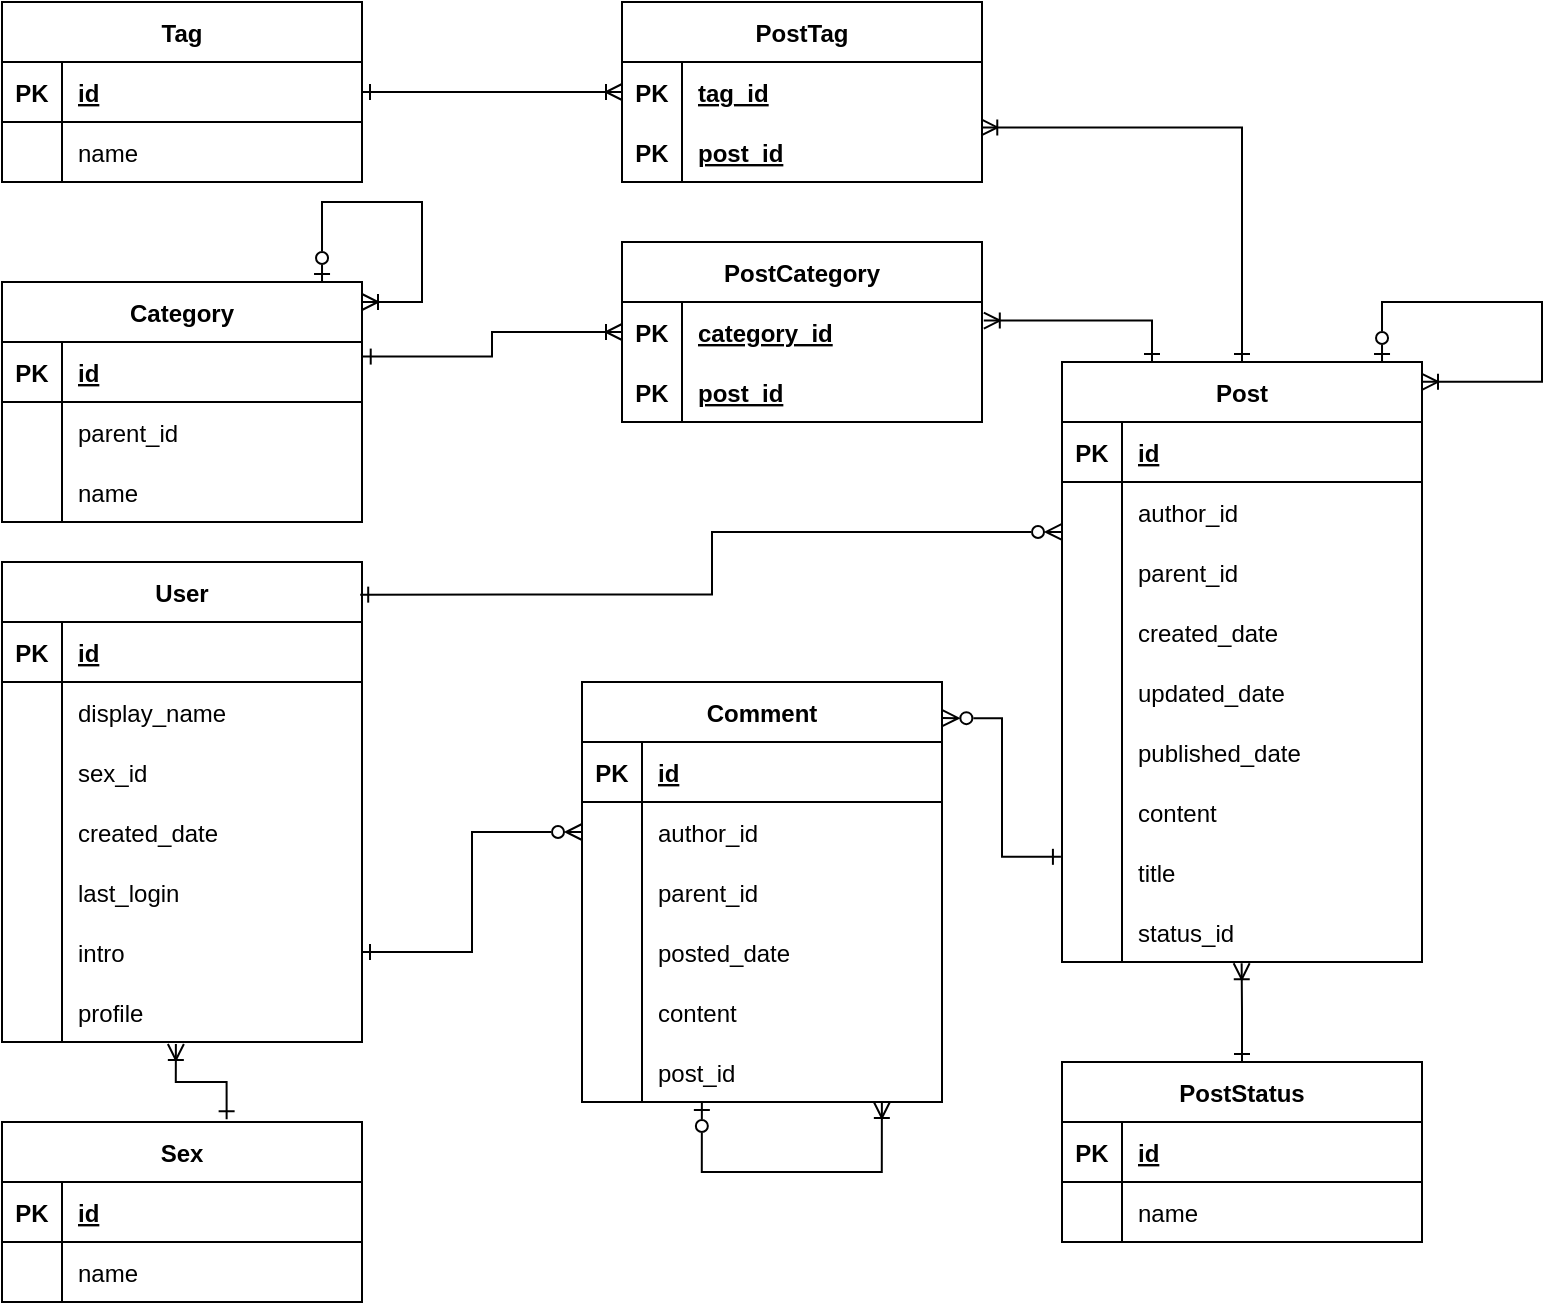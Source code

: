 <mxfile version="20.8.23" type="device"><diagram id="R2lEEEUBdFMjLlhIrx00" name="Page-1"><mxGraphModel dx="333" dy="179" grid="1" gridSize="10" guides="1" tooltips="1" connect="1" arrows="1" fold="1" page="1" pageScale="1" pageWidth="850" pageHeight="1100" math="0" shadow="0" extFonts="Permanent Marker^https://fonts.googleapis.com/css?family=Permanent+Marker"><root><mxCell id="0"/><mxCell id="1" parent="0"/><mxCell id="n0wSRsj2LzwgYbTyOj34-1" value="User" style="shape=table;startSize=30;container=1;collapsible=1;childLayout=tableLayout;fixedRows=1;rowLines=0;fontStyle=1;align=center;resizeLast=1;" parent="1" vertex="1"><mxGeometry x="60" y="420" width="180" height="240" as="geometry"/></mxCell><mxCell id="n0wSRsj2LzwgYbTyOj34-2" value="" style="shape=tableRow;horizontal=0;startSize=0;swimlaneHead=0;swimlaneBody=0;fillColor=none;collapsible=0;dropTarget=0;points=[[0,0.5],[1,0.5]];portConstraint=eastwest;top=0;left=0;right=0;bottom=1;" parent="n0wSRsj2LzwgYbTyOj34-1" vertex="1"><mxGeometry y="30" width="180" height="30" as="geometry"/></mxCell><mxCell id="n0wSRsj2LzwgYbTyOj34-3" value="PK" style="shape=partialRectangle;connectable=0;fillColor=none;top=0;left=0;bottom=0;right=0;fontStyle=1;overflow=hidden;" parent="n0wSRsj2LzwgYbTyOj34-2" vertex="1"><mxGeometry width="30" height="30" as="geometry"><mxRectangle width="30" height="30" as="alternateBounds"/></mxGeometry></mxCell><mxCell id="n0wSRsj2LzwgYbTyOj34-4" value="id" style="shape=partialRectangle;connectable=0;fillColor=none;top=0;left=0;bottom=0;right=0;align=left;spacingLeft=6;fontStyle=5;overflow=hidden;" parent="n0wSRsj2LzwgYbTyOj34-2" vertex="1"><mxGeometry x="30" width="150" height="30" as="geometry"><mxRectangle width="150" height="30" as="alternateBounds"/></mxGeometry></mxCell><mxCell id="n0wSRsj2LzwgYbTyOj34-5" value="" style="shape=tableRow;horizontal=0;startSize=0;swimlaneHead=0;swimlaneBody=0;fillColor=none;collapsible=0;dropTarget=0;points=[[0,0.5],[1,0.5]];portConstraint=eastwest;top=0;left=0;right=0;bottom=0;" parent="n0wSRsj2LzwgYbTyOj34-1" vertex="1"><mxGeometry y="60" width="180" height="30" as="geometry"/></mxCell><mxCell id="n0wSRsj2LzwgYbTyOj34-6" value="" style="shape=partialRectangle;connectable=0;fillColor=none;top=0;left=0;bottom=0;right=0;editable=1;overflow=hidden;" parent="n0wSRsj2LzwgYbTyOj34-5" vertex="1"><mxGeometry width="30" height="30" as="geometry"><mxRectangle width="30" height="30" as="alternateBounds"/></mxGeometry></mxCell><mxCell id="n0wSRsj2LzwgYbTyOj34-7" value="display_name" style="shape=partialRectangle;connectable=0;fillColor=none;top=0;left=0;bottom=0;right=0;align=left;spacingLeft=6;overflow=hidden;" parent="n0wSRsj2LzwgYbTyOj34-5" vertex="1"><mxGeometry x="30" width="150" height="30" as="geometry"><mxRectangle width="150" height="30" as="alternateBounds"/></mxGeometry></mxCell><mxCell id="n0wSRsj2LzwgYbTyOj34-8" value="" style="shape=tableRow;horizontal=0;startSize=0;swimlaneHead=0;swimlaneBody=0;fillColor=none;collapsible=0;dropTarget=0;points=[[0,0.5],[1,0.5]];portConstraint=eastwest;top=0;left=0;right=0;bottom=0;" parent="n0wSRsj2LzwgYbTyOj34-1" vertex="1"><mxGeometry y="90" width="180" height="30" as="geometry"/></mxCell><mxCell id="n0wSRsj2LzwgYbTyOj34-9" value="" style="shape=partialRectangle;connectable=0;fillColor=none;top=0;left=0;bottom=0;right=0;editable=1;overflow=hidden;" parent="n0wSRsj2LzwgYbTyOj34-8" vertex="1"><mxGeometry width="30" height="30" as="geometry"><mxRectangle width="30" height="30" as="alternateBounds"/></mxGeometry></mxCell><mxCell id="n0wSRsj2LzwgYbTyOj34-10" value="sex_id" style="shape=partialRectangle;connectable=0;fillColor=none;top=0;left=0;bottom=0;right=0;align=left;spacingLeft=6;overflow=hidden;" parent="n0wSRsj2LzwgYbTyOj34-8" vertex="1"><mxGeometry x="30" width="150" height="30" as="geometry"><mxRectangle width="150" height="30" as="alternateBounds"/></mxGeometry></mxCell><mxCell id="n0wSRsj2LzwgYbTyOj34-11" value="" style="shape=tableRow;horizontal=0;startSize=0;swimlaneHead=0;swimlaneBody=0;fillColor=none;collapsible=0;dropTarget=0;points=[[0,0.5],[1,0.5]];portConstraint=eastwest;top=0;left=0;right=0;bottom=0;" parent="n0wSRsj2LzwgYbTyOj34-1" vertex="1"><mxGeometry y="120" width="180" height="30" as="geometry"/></mxCell><mxCell id="n0wSRsj2LzwgYbTyOj34-12" value="" style="shape=partialRectangle;connectable=0;fillColor=none;top=0;left=0;bottom=0;right=0;editable=1;overflow=hidden;" parent="n0wSRsj2LzwgYbTyOj34-11" vertex="1"><mxGeometry width="30" height="30" as="geometry"><mxRectangle width="30" height="30" as="alternateBounds"/></mxGeometry></mxCell><mxCell id="n0wSRsj2LzwgYbTyOj34-13" value="created_date" style="shape=partialRectangle;connectable=0;fillColor=none;top=0;left=0;bottom=0;right=0;align=left;spacingLeft=6;overflow=hidden;" parent="n0wSRsj2LzwgYbTyOj34-11" vertex="1"><mxGeometry x="30" width="150" height="30" as="geometry"><mxRectangle width="150" height="30" as="alternateBounds"/></mxGeometry></mxCell><mxCell id="n0wSRsj2LzwgYbTyOj34-14" style="shape=tableRow;horizontal=0;startSize=0;swimlaneHead=0;swimlaneBody=0;fillColor=none;collapsible=0;dropTarget=0;points=[[0,0.5],[1,0.5]];portConstraint=eastwest;top=0;left=0;right=0;bottom=0;" parent="n0wSRsj2LzwgYbTyOj34-1" vertex="1"><mxGeometry y="150" width="180" height="30" as="geometry"/></mxCell><mxCell id="n0wSRsj2LzwgYbTyOj34-15" style="shape=partialRectangle;connectable=0;fillColor=none;top=0;left=0;bottom=0;right=0;editable=1;overflow=hidden;" parent="n0wSRsj2LzwgYbTyOj34-14" vertex="1"><mxGeometry width="30" height="30" as="geometry"><mxRectangle width="30" height="30" as="alternateBounds"/></mxGeometry></mxCell><mxCell id="n0wSRsj2LzwgYbTyOj34-16" value="last_login" style="shape=partialRectangle;connectable=0;fillColor=none;top=0;left=0;bottom=0;right=0;align=left;spacingLeft=6;overflow=hidden;" parent="n0wSRsj2LzwgYbTyOj34-14" vertex="1"><mxGeometry x="30" width="150" height="30" as="geometry"><mxRectangle width="150" height="30" as="alternateBounds"/></mxGeometry></mxCell><mxCell id="n0wSRsj2LzwgYbTyOj34-17" style="shape=tableRow;horizontal=0;startSize=0;swimlaneHead=0;swimlaneBody=0;fillColor=none;collapsible=0;dropTarget=0;points=[[0,0.5],[1,0.5]];portConstraint=eastwest;top=0;left=0;right=0;bottom=0;" parent="n0wSRsj2LzwgYbTyOj34-1" vertex="1"><mxGeometry y="180" width="180" height="30" as="geometry"/></mxCell><mxCell id="n0wSRsj2LzwgYbTyOj34-18" style="shape=partialRectangle;connectable=0;fillColor=none;top=0;left=0;bottom=0;right=0;editable=1;overflow=hidden;" parent="n0wSRsj2LzwgYbTyOj34-17" vertex="1"><mxGeometry width="30" height="30" as="geometry"><mxRectangle width="30" height="30" as="alternateBounds"/></mxGeometry></mxCell><mxCell id="n0wSRsj2LzwgYbTyOj34-19" value="intro  " style="shape=partialRectangle;connectable=0;fillColor=none;top=0;left=0;bottom=0;right=0;align=left;spacingLeft=6;overflow=hidden;" parent="n0wSRsj2LzwgYbTyOj34-17" vertex="1"><mxGeometry x="30" width="150" height="30" as="geometry"><mxRectangle width="150" height="30" as="alternateBounds"/></mxGeometry></mxCell><mxCell id="n0wSRsj2LzwgYbTyOj34-20" style="shape=tableRow;horizontal=0;startSize=0;swimlaneHead=0;swimlaneBody=0;fillColor=none;collapsible=0;dropTarget=0;points=[[0,0.5],[1,0.5]];portConstraint=eastwest;top=0;left=0;right=0;bottom=0;" parent="n0wSRsj2LzwgYbTyOj34-1" vertex="1"><mxGeometry y="210" width="180" height="30" as="geometry"/></mxCell><mxCell id="n0wSRsj2LzwgYbTyOj34-21" style="shape=partialRectangle;connectable=0;fillColor=none;top=0;left=0;bottom=0;right=0;editable=1;overflow=hidden;" parent="n0wSRsj2LzwgYbTyOj34-20" vertex="1"><mxGeometry width="30" height="30" as="geometry"><mxRectangle width="30" height="30" as="alternateBounds"/></mxGeometry></mxCell><mxCell id="n0wSRsj2LzwgYbTyOj34-22" value="profile" style="shape=partialRectangle;connectable=0;fillColor=none;top=0;left=0;bottom=0;right=0;align=left;spacingLeft=6;overflow=hidden;" parent="n0wSRsj2LzwgYbTyOj34-20" vertex="1"><mxGeometry x="30" width="150" height="30" as="geometry"><mxRectangle width="150" height="30" as="alternateBounds"/></mxGeometry></mxCell><mxCell id="n0wSRsj2LzwgYbTyOj34-23" value="Post" style="shape=table;startSize=30;container=1;collapsible=1;childLayout=tableLayout;fixedRows=1;rowLines=0;fontStyle=1;align=center;resizeLast=1;" parent="1" vertex="1"><mxGeometry x="590" y="320" width="180" height="300" as="geometry"><mxRectangle x="580" y="295" width="70" height="30" as="alternateBounds"/></mxGeometry></mxCell><mxCell id="n0wSRsj2LzwgYbTyOj34-24" value="" style="shape=tableRow;horizontal=0;startSize=0;swimlaneHead=0;swimlaneBody=0;fillColor=none;collapsible=0;dropTarget=0;points=[[0,0.5],[1,0.5]];portConstraint=eastwest;top=0;left=0;right=0;bottom=1;" parent="n0wSRsj2LzwgYbTyOj34-23" vertex="1"><mxGeometry y="30" width="180" height="30" as="geometry"/></mxCell><mxCell id="n0wSRsj2LzwgYbTyOj34-25" value="PK" style="shape=partialRectangle;connectable=0;fillColor=none;top=0;left=0;bottom=0;right=0;fontStyle=1;overflow=hidden;" parent="n0wSRsj2LzwgYbTyOj34-24" vertex="1"><mxGeometry width="30" height="30" as="geometry"><mxRectangle width="30" height="30" as="alternateBounds"/></mxGeometry></mxCell><mxCell id="n0wSRsj2LzwgYbTyOj34-26" value="id" style="shape=partialRectangle;connectable=0;fillColor=none;top=0;left=0;bottom=0;right=0;align=left;spacingLeft=6;fontStyle=5;overflow=hidden;" parent="n0wSRsj2LzwgYbTyOj34-24" vertex="1"><mxGeometry x="30" width="150" height="30" as="geometry"><mxRectangle width="150" height="30" as="alternateBounds"/></mxGeometry></mxCell><mxCell id="n0wSRsj2LzwgYbTyOj34-27" value="" style="shape=tableRow;horizontal=0;startSize=0;swimlaneHead=0;swimlaneBody=0;fillColor=none;collapsible=0;dropTarget=0;points=[[0,0.5],[1,0.5]];portConstraint=eastwest;top=0;left=0;right=0;bottom=0;" parent="n0wSRsj2LzwgYbTyOj34-23" vertex="1"><mxGeometry y="60" width="180" height="30" as="geometry"/></mxCell><mxCell id="n0wSRsj2LzwgYbTyOj34-28" value="" style="shape=partialRectangle;connectable=0;fillColor=none;top=0;left=0;bottom=0;right=0;editable=1;overflow=hidden;" parent="n0wSRsj2LzwgYbTyOj34-27" vertex="1"><mxGeometry width="30" height="30" as="geometry"><mxRectangle width="30" height="30" as="alternateBounds"/></mxGeometry></mxCell><mxCell id="n0wSRsj2LzwgYbTyOj34-29" value="author_id" style="shape=partialRectangle;connectable=0;fillColor=none;top=0;left=0;bottom=0;right=0;align=left;spacingLeft=6;overflow=hidden;" parent="n0wSRsj2LzwgYbTyOj34-27" vertex="1"><mxGeometry x="30" width="150" height="30" as="geometry"><mxRectangle width="150" height="30" as="alternateBounds"/></mxGeometry></mxCell><mxCell id="n0wSRsj2LzwgYbTyOj34-30" value="" style="shape=tableRow;horizontal=0;startSize=0;swimlaneHead=0;swimlaneBody=0;fillColor=none;collapsible=0;dropTarget=0;points=[[0,0.5],[1,0.5]];portConstraint=eastwest;top=0;left=0;right=0;bottom=0;" parent="n0wSRsj2LzwgYbTyOj34-23" vertex="1"><mxGeometry y="90" width="180" height="30" as="geometry"/></mxCell><mxCell id="n0wSRsj2LzwgYbTyOj34-31" value="" style="shape=partialRectangle;connectable=0;fillColor=none;top=0;left=0;bottom=0;right=0;editable=1;overflow=hidden;" parent="n0wSRsj2LzwgYbTyOj34-30" vertex="1"><mxGeometry width="30" height="30" as="geometry"><mxRectangle width="30" height="30" as="alternateBounds"/></mxGeometry></mxCell><mxCell id="n0wSRsj2LzwgYbTyOj34-32" value="parent_id" style="shape=partialRectangle;connectable=0;fillColor=none;top=0;left=0;bottom=0;right=0;align=left;spacingLeft=6;overflow=hidden;" parent="n0wSRsj2LzwgYbTyOj34-30" vertex="1"><mxGeometry x="30" width="150" height="30" as="geometry"><mxRectangle width="150" height="30" as="alternateBounds"/></mxGeometry></mxCell><mxCell id="n0wSRsj2LzwgYbTyOj34-33" value="" style="shape=tableRow;horizontal=0;startSize=0;swimlaneHead=0;swimlaneBody=0;fillColor=none;collapsible=0;dropTarget=0;points=[[0,0.5],[1,0.5]];portConstraint=eastwest;top=0;left=0;right=0;bottom=0;" parent="n0wSRsj2LzwgYbTyOj34-23" vertex="1"><mxGeometry y="120" width="180" height="30" as="geometry"/></mxCell><mxCell id="n0wSRsj2LzwgYbTyOj34-34" value="" style="shape=partialRectangle;connectable=0;fillColor=none;top=0;left=0;bottom=0;right=0;editable=1;overflow=hidden;" parent="n0wSRsj2LzwgYbTyOj34-33" vertex="1"><mxGeometry width="30" height="30" as="geometry"><mxRectangle width="30" height="30" as="alternateBounds"/></mxGeometry></mxCell><mxCell id="n0wSRsj2LzwgYbTyOj34-35" value="created_date" style="shape=partialRectangle;connectable=0;fillColor=none;top=0;left=0;bottom=0;right=0;align=left;spacingLeft=6;overflow=hidden;" parent="n0wSRsj2LzwgYbTyOj34-33" vertex="1"><mxGeometry x="30" width="150" height="30" as="geometry"><mxRectangle width="150" height="30" as="alternateBounds"/></mxGeometry></mxCell><mxCell id="n0wSRsj2LzwgYbTyOj34-36" style="shape=tableRow;horizontal=0;startSize=0;swimlaneHead=0;swimlaneBody=0;fillColor=none;collapsible=0;dropTarget=0;points=[[0,0.5],[1,0.5]];portConstraint=eastwest;top=0;left=0;right=0;bottom=0;" parent="n0wSRsj2LzwgYbTyOj34-23" vertex="1"><mxGeometry y="150" width="180" height="30" as="geometry"/></mxCell><mxCell id="n0wSRsj2LzwgYbTyOj34-37" style="shape=partialRectangle;connectable=0;fillColor=none;top=0;left=0;bottom=0;right=0;editable=1;overflow=hidden;" parent="n0wSRsj2LzwgYbTyOj34-36" vertex="1"><mxGeometry width="30" height="30" as="geometry"><mxRectangle width="30" height="30" as="alternateBounds"/></mxGeometry></mxCell><mxCell id="n0wSRsj2LzwgYbTyOj34-38" value="updated_date" style="shape=partialRectangle;connectable=0;fillColor=none;top=0;left=0;bottom=0;right=0;align=left;spacingLeft=6;overflow=hidden;" parent="n0wSRsj2LzwgYbTyOj34-36" vertex="1"><mxGeometry x="30" width="150" height="30" as="geometry"><mxRectangle width="150" height="30" as="alternateBounds"/></mxGeometry></mxCell><mxCell id="n0wSRsj2LzwgYbTyOj34-39" style="shape=tableRow;horizontal=0;startSize=0;swimlaneHead=0;swimlaneBody=0;fillColor=none;collapsible=0;dropTarget=0;points=[[0,0.5],[1,0.5]];portConstraint=eastwest;top=0;left=0;right=0;bottom=0;" parent="n0wSRsj2LzwgYbTyOj34-23" vertex="1"><mxGeometry y="180" width="180" height="30" as="geometry"/></mxCell><mxCell id="n0wSRsj2LzwgYbTyOj34-40" style="shape=partialRectangle;connectable=0;fillColor=none;top=0;left=0;bottom=0;right=0;editable=1;overflow=hidden;" parent="n0wSRsj2LzwgYbTyOj34-39" vertex="1"><mxGeometry width="30" height="30" as="geometry"><mxRectangle width="30" height="30" as="alternateBounds"/></mxGeometry></mxCell><mxCell id="n0wSRsj2LzwgYbTyOj34-41" value="published_date" style="shape=partialRectangle;connectable=0;fillColor=none;top=0;left=0;bottom=0;right=0;align=left;spacingLeft=6;overflow=hidden;" parent="n0wSRsj2LzwgYbTyOj34-39" vertex="1"><mxGeometry x="30" width="150" height="30" as="geometry"><mxRectangle width="150" height="30" as="alternateBounds"/></mxGeometry></mxCell><mxCell id="n0wSRsj2LzwgYbTyOj34-42" style="shape=tableRow;horizontal=0;startSize=0;swimlaneHead=0;swimlaneBody=0;fillColor=none;collapsible=0;dropTarget=0;points=[[0,0.5],[1,0.5]];portConstraint=eastwest;top=0;left=0;right=0;bottom=0;" parent="n0wSRsj2LzwgYbTyOj34-23" vertex="1"><mxGeometry y="210" width="180" height="30" as="geometry"/></mxCell><mxCell id="n0wSRsj2LzwgYbTyOj34-43" style="shape=partialRectangle;connectable=0;fillColor=none;top=0;left=0;bottom=0;right=0;editable=1;overflow=hidden;" parent="n0wSRsj2LzwgYbTyOj34-42" vertex="1"><mxGeometry width="30" height="30" as="geometry"><mxRectangle width="30" height="30" as="alternateBounds"/></mxGeometry></mxCell><mxCell id="n0wSRsj2LzwgYbTyOj34-44" value="content" style="shape=partialRectangle;connectable=0;fillColor=none;top=0;left=0;bottom=0;right=0;align=left;spacingLeft=6;overflow=hidden;" parent="n0wSRsj2LzwgYbTyOj34-42" vertex="1"><mxGeometry x="30" width="150" height="30" as="geometry"><mxRectangle width="150" height="30" as="alternateBounds"/></mxGeometry></mxCell><mxCell id="n0wSRsj2LzwgYbTyOj34-45" style="shape=tableRow;horizontal=0;startSize=0;swimlaneHead=0;swimlaneBody=0;fillColor=none;collapsible=0;dropTarget=0;points=[[0,0.5],[1,0.5]];portConstraint=eastwest;top=0;left=0;right=0;bottom=0;" parent="n0wSRsj2LzwgYbTyOj34-23" vertex="1"><mxGeometry y="240" width="180" height="30" as="geometry"/></mxCell><mxCell id="n0wSRsj2LzwgYbTyOj34-46" style="shape=partialRectangle;connectable=0;fillColor=none;top=0;left=0;bottom=0;right=0;editable=1;overflow=hidden;" parent="n0wSRsj2LzwgYbTyOj34-45" vertex="1"><mxGeometry width="30" height="30" as="geometry"><mxRectangle width="30" height="30" as="alternateBounds"/></mxGeometry></mxCell><mxCell id="n0wSRsj2LzwgYbTyOj34-47" value="title" style="shape=partialRectangle;connectable=0;fillColor=none;top=0;left=0;bottom=0;right=0;align=left;spacingLeft=6;overflow=hidden;" parent="n0wSRsj2LzwgYbTyOj34-45" vertex="1"><mxGeometry x="30" width="150" height="30" as="geometry"><mxRectangle width="150" height="30" as="alternateBounds"/></mxGeometry></mxCell><mxCell id="Ex3d18ExQQfpM166oGNd-3" style="shape=tableRow;horizontal=0;startSize=0;swimlaneHead=0;swimlaneBody=0;fillColor=none;collapsible=0;dropTarget=0;points=[[0,0.5],[1,0.5]];portConstraint=eastwest;top=0;left=0;right=0;bottom=0;" parent="n0wSRsj2LzwgYbTyOj34-23" vertex="1"><mxGeometry y="270" width="180" height="30" as="geometry"/></mxCell><mxCell id="Ex3d18ExQQfpM166oGNd-4" style="shape=partialRectangle;connectable=0;fillColor=none;top=0;left=0;bottom=0;right=0;editable=1;overflow=hidden;" parent="Ex3d18ExQQfpM166oGNd-3" vertex="1"><mxGeometry width="30" height="30" as="geometry"><mxRectangle width="30" height="30" as="alternateBounds"/></mxGeometry></mxCell><mxCell id="Ex3d18ExQQfpM166oGNd-5" value="status_id" style="shape=partialRectangle;connectable=0;fillColor=none;top=0;left=0;bottom=0;right=0;align=left;spacingLeft=6;overflow=hidden;" parent="Ex3d18ExQQfpM166oGNd-3" vertex="1"><mxGeometry x="30" width="150" height="30" as="geometry"><mxRectangle width="150" height="30" as="alternateBounds"/></mxGeometry></mxCell><mxCell id="n0wSRsj2LzwgYbTyOj34-48" value="Comment" style="shape=table;startSize=30;container=1;collapsible=1;childLayout=tableLayout;fixedRows=1;rowLines=0;fontStyle=1;align=center;resizeLast=1;" parent="1" vertex="1"><mxGeometry x="350" y="480" width="180" height="210" as="geometry"/></mxCell><mxCell id="n0wSRsj2LzwgYbTyOj34-49" value="" style="shape=tableRow;horizontal=0;startSize=0;swimlaneHead=0;swimlaneBody=0;fillColor=none;collapsible=0;dropTarget=0;points=[[0,0.5],[1,0.5]];portConstraint=eastwest;top=0;left=0;right=0;bottom=1;" parent="n0wSRsj2LzwgYbTyOj34-48" vertex="1"><mxGeometry y="30" width="180" height="30" as="geometry"/></mxCell><mxCell id="n0wSRsj2LzwgYbTyOj34-50" value="PK" style="shape=partialRectangle;connectable=0;fillColor=none;top=0;left=0;bottom=0;right=0;fontStyle=1;overflow=hidden;" parent="n0wSRsj2LzwgYbTyOj34-49" vertex="1"><mxGeometry width="30" height="30" as="geometry"><mxRectangle width="30" height="30" as="alternateBounds"/></mxGeometry></mxCell><mxCell id="n0wSRsj2LzwgYbTyOj34-51" value="id" style="shape=partialRectangle;connectable=0;fillColor=none;top=0;left=0;bottom=0;right=0;align=left;spacingLeft=6;fontStyle=5;overflow=hidden;" parent="n0wSRsj2LzwgYbTyOj34-49" vertex="1"><mxGeometry x="30" width="150" height="30" as="geometry"><mxRectangle width="150" height="30" as="alternateBounds"/></mxGeometry></mxCell><mxCell id="n0wSRsj2LzwgYbTyOj34-52" value="" style="shape=tableRow;horizontal=0;startSize=0;swimlaneHead=0;swimlaneBody=0;fillColor=none;collapsible=0;dropTarget=0;points=[[0,0.5],[1,0.5]];portConstraint=eastwest;top=0;left=0;right=0;bottom=0;" parent="n0wSRsj2LzwgYbTyOj34-48" vertex="1"><mxGeometry y="60" width="180" height="30" as="geometry"/></mxCell><mxCell id="n0wSRsj2LzwgYbTyOj34-53" value="" style="shape=partialRectangle;connectable=0;fillColor=none;top=0;left=0;bottom=0;right=0;editable=1;overflow=hidden;" parent="n0wSRsj2LzwgYbTyOj34-52" vertex="1"><mxGeometry width="30" height="30" as="geometry"><mxRectangle width="30" height="30" as="alternateBounds"/></mxGeometry></mxCell><mxCell id="n0wSRsj2LzwgYbTyOj34-54" value="author_id" style="shape=partialRectangle;connectable=0;fillColor=none;top=0;left=0;bottom=0;right=0;align=left;spacingLeft=6;overflow=hidden;" parent="n0wSRsj2LzwgYbTyOj34-52" vertex="1"><mxGeometry x="30" width="150" height="30" as="geometry"><mxRectangle width="150" height="30" as="alternateBounds"/></mxGeometry></mxCell><mxCell id="n0wSRsj2LzwgYbTyOj34-55" value="" style="shape=tableRow;horizontal=0;startSize=0;swimlaneHead=0;swimlaneBody=0;fillColor=none;collapsible=0;dropTarget=0;points=[[0,0.5],[1,0.5]];portConstraint=eastwest;top=0;left=0;right=0;bottom=0;" parent="n0wSRsj2LzwgYbTyOj34-48" vertex="1"><mxGeometry y="90" width="180" height="30" as="geometry"/></mxCell><mxCell id="n0wSRsj2LzwgYbTyOj34-56" value="" style="shape=partialRectangle;connectable=0;fillColor=none;top=0;left=0;bottom=0;right=0;editable=1;overflow=hidden;" parent="n0wSRsj2LzwgYbTyOj34-55" vertex="1"><mxGeometry width="30" height="30" as="geometry"><mxRectangle width="30" height="30" as="alternateBounds"/></mxGeometry></mxCell><mxCell id="n0wSRsj2LzwgYbTyOj34-57" value="parent_id" style="shape=partialRectangle;connectable=0;fillColor=none;top=0;left=0;bottom=0;right=0;align=left;spacingLeft=6;overflow=hidden;" parent="n0wSRsj2LzwgYbTyOj34-55" vertex="1"><mxGeometry x="30" width="150" height="30" as="geometry"><mxRectangle width="150" height="30" as="alternateBounds"/></mxGeometry></mxCell><mxCell id="n0wSRsj2LzwgYbTyOj34-58" value="" style="shape=tableRow;horizontal=0;startSize=0;swimlaneHead=0;swimlaneBody=0;fillColor=none;collapsible=0;dropTarget=0;points=[[0,0.5],[1,0.5]];portConstraint=eastwest;top=0;left=0;right=0;bottom=0;" parent="n0wSRsj2LzwgYbTyOj34-48" vertex="1"><mxGeometry y="120" width="180" height="30" as="geometry"/></mxCell><mxCell id="n0wSRsj2LzwgYbTyOj34-59" value="" style="shape=partialRectangle;connectable=0;fillColor=none;top=0;left=0;bottom=0;right=0;editable=1;overflow=hidden;" parent="n0wSRsj2LzwgYbTyOj34-58" vertex="1"><mxGeometry width="30" height="30" as="geometry"><mxRectangle width="30" height="30" as="alternateBounds"/></mxGeometry></mxCell><mxCell id="n0wSRsj2LzwgYbTyOj34-60" value="posted_date" style="shape=partialRectangle;connectable=0;fillColor=none;top=0;left=0;bottom=0;right=0;align=left;spacingLeft=6;overflow=hidden;" parent="n0wSRsj2LzwgYbTyOj34-58" vertex="1"><mxGeometry x="30" width="150" height="30" as="geometry"><mxRectangle width="150" height="30" as="alternateBounds"/></mxGeometry></mxCell><mxCell id="n0wSRsj2LzwgYbTyOj34-61" style="shape=tableRow;horizontal=0;startSize=0;swimlaneHead=0;swimlaneBody=0;fillColor=none;collapsible=0;dropTarget=0;points=[[0,0.5],[1,0.5]];portConstraint=eastwest;top=0;left=0;right=0;bottom=0;" parent="n0wSRsj2LzwgYbTyOj34-48" vertex="1"><mxGeometry y="150" width="180" height="30" as="geometry"/></mxCell><mxCell id="n0wSRsj2LzwgYbTyOj34-62" style="shape=partialRectangle;connectable=0;fillColor=none;top=0;left=0;bottom=0;right=0;editable=1;overflow=hidden;" parent="n0wSRsj2LzwgYbTyOj34-61" vertex="1"><mxGeometry width="30" height="30" as="geometry"><mxRectangle width="30" height="30" as="alternateBounds"/></mxGeometry></mxCell><mxCell id="n0wSRsj2LzwgYbTyOj34-63" value="content" style="shape=partialRectangle;connectable=0;fillColor=none;top=0;left=0;bottom=0;right=0;align=left;spacingLeft=6;overflow=hidden;" parent="n0wSRsj2LzwgYbTyOj34-61" vertex="1"><mxGeometry x="30" width="150" height="30" as="geometry"><mxRectangle width="150" height="30" as="alternateBounds"/></mxGeometry></mxCell><mxCell id="0Qwwaf90C60_youekchp-25" style="shape=tableRow;horizontal=0;startSize=0;swimlaneHead=0;swimlaneBody=0;fillColor=none;collapsible=0;dropTarget=0;points=[[0,0.5],[1,0.5]];portConstraint=eastwest;top=0;left=0;right=0;bottom=0;" parent="n0wSRsj2LzwgYbTyOj34-48" vertex="1"><mxGeometry y="180" width="180" height="30" as="geometry"/></mxCell><mxCell id="0Qwwaf90C60_youekchp-26" style="shape=partialRectangle;connectable=0;fillColor=none;top=0;left=0;bottom=0;right=0;editable=1;overflow=hidden;" parent="0Qwwaf90C60_youekchp-25" vertex="1"><mxGeometry width="30" height="30" as="geometry"><mxRectangle width="30" height="30" as="alternateBounds"/></mxGeometry></mxCell><mxCell id="0Qwwaf90C60_youekchp-27" value="post_id" style="shape=partialRectangle;connectable=0;fillColor=none;top=0;left=0;bottom=0;right=0;align=left;spacingLeft=6;overflow=hidden;" parent="0Qwwaf90C60_youekchp-25" vertex="1"><mxGeometry x="30" width="150" height="30" as="geometry"><mxRectangle width="150" height="30" as="alternateBounds"/></mxGeometry></mxCell><mxCell id="Ex3d18ExQQfpM166oGNd-14" value="" style="endArrow=ERzeroToOne;html=1;rounded=0;edgeStyle=orthogonalEdgeStyle;startArrow=ERoneToMany;startFill=0;endFill=0;exitX=0.833;exitY=1;exitDx=0;exitDy=0;exitPerimeter=0;entryX=0.333;entryY=1;entryDx=0;entryDy=0;entryPerimeter=0;" parent="n0wSRsj2LzwgYbTyOj34-48" source="0Qwwaf90C60_youekchp-25" target="0Qwwaf90C60_youekchp-25" edge="1"><mxGeometry width="50" height="50" relative="1" as="geometry"><mxPoint x="120" y="285.5" as="sourcePoint"/><mxPoint x="60" y="230" as="targetPoint"/><Array as="points"><mxPoint x="150" y="245"/><mxPoint x="60" y="245"/></Array></mxGeometry></mxCell><mxCell id="n0wSRsj2LzwgYbTyOj34-64" value="Category" style="shape=table;startSize=30;container=1;collapsible=1;childLayout=tableLayout;fixedRows=1;rowLines=0;fontStyle=1;align=center;resizeLast=1;" parent="1" vertex="1"><mxGeometry x="60" y="280" width="180" height="120" as="geometry"/></mxCell><mxCell id="n0wSRsj2LzwgYbTyOj34-65" value="" style="shape=tableRow;horizontal=0;startSize=0;swimlaneHead=0;swimlaneBody=0;fillColor=none;collapsible=0;dropTarget=0;points=[[0,0.5],[1,0.5]];portConstraint=eastwest;top=0;left=0;right=0;bottom=1;" parent="n0wSRsj2LzwgYbTyOj34-64" vertex="1"><mxGeometry y="30" width="180" height="30" as="geometry"/></mxCell><mxCell id="n0wSRsj2LzwgYbTyOj34-66" value="PK" style="shape=partialRectangle;connectable=0;fillColor=none;top=0;left=0;bottom=0;right=0;fontStyle=1;overflow=hidden;" parent="n0wSRsj2LzwgYbTyOj34-65" vertex="1"><mxGeometry width="30" height="30" as="geometry"><mxRectangle width="30" height="30" as="alternateBounds"/></mxGeometry></mxCell><mxCell id="n0wSRsj2LzwgYbTyOj34-67" value="id" style="shape=partialRectangle;connectable=0;fillColor=none;top=0;left=0;bottom=0;right=0;align=left;spacingLeft=6;fontStyle=5;overflow=hidden;" parent="n0wSRsj2LzwgYbTyOj34-65" vertex="1"><mxGeometry x="30" width="150" height="30" as="geometry"><mxRectangle width="150" height="30" as="alternateBounds"/></mxGeometry></mxCell><mxCell id="n0wSRsj2LzwgYbTyOj34-68" value="" style="shape=tableRow;horizontal=0;startSize=0;swimlaneHead=0;swimlaneBody=0;fillColor=none;collapsible=0;dropTarget=0;points=[[0,0.5],[1,0.5]];portConstraint=eastwest;top=0;left=0;right=0;bottom=0;" parent="n0wSRsj2LzwgYbTyOj34-64" vertex="1"><mxGeometry y="60" width="180" height="30" as="geometry"/></mxCell><mxCell id="n0wSRsj2LzwgYbTyOj34-69" value="" style="shape=partialRectangle;connectable=0;fillColor=none;top=0;left=0;bottom=0;right=0;editable=1;overflow=hidden;" parent="n0wSRsj2LzwgYbTyOj34-68" vertex="1"><mxGeometry width="30" height="30" as="geometry"><mxRectangle width="30" height="30" as="alternateBounds"/></mxGeometry></mxCell><mxCell id="n0wSRsj2LzwgYbTyOj34-70" value="parent_id" style="shape=partialRectangle;connectable=0;fillColor=none;top=0;left=0;bottom=0;right=0;align=left;spacingLeft=6;overflow=hidden;" parent="n0wSRsj2LzwgYbTyOj34-68" vertex="1"><mxGeometry x="30" width="150" height="30" as="geometry"><mxRectangle width="150" height="30" as="alternateBounds"/></mxGeometry></mxCell><mxCell id="n0wSRsj2LzwgYbTyOj34-71" value="" style="shape=tableRow;horizontal=0;startSize=0;swimlaneHead=0;swimlaneBody=0;fillColor=none;collapsible=0;dropTarget=0;points=[[0,0.5],[1,0.5]];portConstraint=eastwest;top=0;left=0;right=0;bottom=0;" parent="n0wSRsj2LzwgYbTyOj34-64" vertex="1"><mxGeometry y="90" width="180" height="30" as="geometry"/></mxCell><mxCell id="n0wSRsj2LzwgYbTyOj34-72" value="" style="shape=partialRectangle;connectable=0;fillColor=none;top=0;left=0;bottom=0;right=0;editable=1;overflow=hidden;" parent="n0wSRsj2LzwgYbTyOj34-71" vertex="1"><mxGeometry width="30" height="30" as="geometry"><mxRectangle width="30" height="30" as="alternateBounds"/></mxGeometry></mxCell><mxCell id="n0wSRsj2LzwgYbTyOj34-73" value="name" style="shape=partialRectangle;connectable=0;fillColor=none;top=0;left=0;bottom=0;right=0;align=left;spacingLeft=6;overflow=hidden;" parent="n0wSRsj2LzwgYbTyOj34-71" vertex="1"><mxGeometry x="30" width="150" height="30" as="geometry"><mxRectangle width="150" height="30" as="alternateBounds"/></mxGeometry></mxCell><mxCell id="n0wSRsj2LzwgYbTyOj34-74" value="Tag" style="shape=table;startSize=30;container=1;collapsible=1;childLayout=tableLayout;fixedRows=1;rowLines=0;fontStyle=1;align=center;resizeLast=1;" parent="1" vertex="1"><mxGeometry x="60" y="140" width="180" height="90" as="geometry"/></mxCell><mxCell id="n0wSRsj2LzwgYbTyOj34-75" value="" style="shape=tableRow;horizontal=0;startSize=0;swimlaneHead=0;swimlaneBody=0;fillColor=none;collapsible=0;dropTarget=0;points=[[0,0.5],[1,0.5]];portConstraint=eastwest;top=0;left=0;right=0;bottom=1;" parent="n0wSRsj2LzwgYbTyOj34-74" vertex="1"><mxGeometry y="30" width="180" height="30" as="geometry"/></mxCell><mxCell id="n0wSRsj2LzwgYbTyOj34-76" value="PK" style="shape=partialRectangle;connectable=0;fillColor=none;top=0;left=0;bottom=0;right=0;fontStyle=1;overflow=hidden;" parent="n0wSRsj2LzwgYbTyOj34-75" vertex="1"><mxGeometry width="30" height="30" as="geometry"><mxRectangle width="30" height="30" as="alternateBounds"/></mxGeometry></mxCell><mxCell id="n0wSRsj2LzwgYbTyOj34-77" value="id" style="shape=partialRectangle;connectable=0;fillColor=none;top=0;left=0;bottom=0;right=0;align=left;spacingLeft=6;fontStyle=5;overflow=hidden;" parent="n0wSRsj2LzwgYbTyOj34-75" vertex="1"><mxGeometry x="30" width="150" height="30" as="geometry"><mxRectangle width="150" height="30" as="alternateBounds"/></mxGeometry></mxCell><mxCell id="n0wSRsj2LzwgYbTyOj34-78" value="" style="shape=tableRow;horizontal=0;startSize=0;swimlaneHead=0;swimlaneBody=0;fillColor=none;collapsible=0;dropTarget=0;points=[[0,0.5],[1,0.5]];portConstraint=eastwest;top=0;left=0;right=0;bottom=0;" parent="n0wSRsj2LzwgYbTyOj34-74" vertex="1"><mxGeometry y="60" width="180" height="30" as="geometry"/></mxCell><mxCell id="n0wSRsj2LzwgYbTyOj34-79" value="" style="shape=partialRectangle;connectable=0;fillColor=none;top=0;left=0;bottom=0;right=0;editable=1;overflow=hidden;" parent="n0wSRsj2LzwgYbTyOj34-78" vertex="1"><mxGeometry width="30" height="30" as="geometry"><mxRectangle width="30" height="30" as="alternateBounds"/></mxGeometry></mxCell><mxCell id="n0wSRsj2LzwgYbTyOj34-80" value="name" style="shape=partialRectangle;connectable=0;fillColor=none;top=0;left=0;bottom=0;right=0;align=left;spacingLeft=6;overflow=hidden;" parent="n0wSRsj2LzwgYbTyOj34-78" vertex="1"><mxGeometry x="30" width="150" height="30" as="geometry"><mxRectangle width="150" height="30" as="alternateBounds"/></mxGeometry></mxCell><mxCell id="n0wSRsj2LzwgYbTyOj34-81" value="PostTag" style="shape=table;startSize=30;container=1;collapsible=1;childLayout=tableLayout;fixedRows=1;rowLines=0;fontStyle=1;align=center;resizeLast=1;" parent="1" vertex="1"><mxGeometry x="370" y="140" width="180" height="90" as="geometry"/></mxCell><mxCell id="n0wSRsj2LzwgYbTyOj34-82" value="" style="shape=tableRow;horizontal=0;startSize=0;swimlaneHead=0;swimlaneBody=0;fillColor=none;collapsible=0;dropTarget=0;points=[[0,0.5],[1,0.5]];portConstraint=eastwest;top=0;left=0;right=0;bottom=0;" parent="n0wSRsj2LzwgYbTyOj34-81" vertex="1"><mxGeometry y="30" width="180" height="30" as="geometry"/></mxCell><mxCell id="n0wSRsj2LzwgYbTyOj34-83" value="PK" style="shape=partialRectangle;connectable=0;fillColor=none;top=0;left=0;bottom=0;right=0;editable=1;overflow=hidden;fontStyle=1" parent="n0wSRsj2LzwgYbTyOj34-82" vertex="1"><mxGeometry width="30" height="30" as="geometry"><mxRectangle width="30" height="30" as="alternateBounds"/></mxGeometry></mxCell><mxCell id="n0wSRsj2LzwgYbTyOj34-84" value="tag_id" style="shape=partialRectangle;connectable=0;fillColor=none;top=0;left=0;bottom=0;right=0;align=left;spacingLeft=6;overflow=hidden;fontStyle=5" parent="n0wSRsj2LzwgYbTyOj34-82" vertex="1"><mxGeometry x="30" width="150" height="30" as="geometry"><mxRectangle width="150" height="30" as="alternateBounds"/></mxGeometry></mxCell><mxCell id="n0wSRsj2LzwgYbTyOj34-85" value="" style="shape=tableRow;horizontal=0;startSize=0;swimlaneHead=0;swimlaneBody=0;fillColor=none;collapsible=0;dropTarget=0;points=[[0,0.5],[1,0.5]];portConstraint=eastwest;top=0;left=0;right=0;bottom=0;" parent="n0wSRsj2LzwgYbTyOj34-81" vertex="1"><mxGeometry y="60" width="180" height="30" as="geometry"/></mxCell><mxCell id="n0wSRsj2LzwgYbTyOj34-86" value="PK" style="shape=partialRectangle;connectable=0;fillColor=none;top=0;left=0;bottom=0;right=0;editable=1;overflow=hidden;fontStyle=1" parent="n0wSRsj2LzwgYbTyOj34-85" vertex="1"><mxGeometry width="30" height="30" as="geometry"><mxRectangle width="30" height="30" as="alternateBounds"/></mxGeometry></mxCell><mxCell id="n0wSRsj2LzwgYbTyOj34-87" value="post_id" style="shape=partialRectangle;connectable=0;fillColor=none;top=0;left=0;bottom=0;right=0;align=left;spacingLeft=6;overflow=hidden;fontStyle=5" parent="n0wSRsj2LzwgYbTyOj34-85" vertex="1"><mxGeometry x="30" width="150" height="30" as="geometry"><mxRectangle width="150" height="30" as="alternateBounds"/></mxGeometry></mxCell><mxCell id="n0wSRsj2LzwgYbTyOj34-88" value="" style="endArrow=ERzeroToMany;html=1;rounded=0;exitX=0.995;exitY=0.068;exitDx=0;exitDy=0;entryX=0;entryY=0.833;entryDx=0;entryDy=0;entryPerimeter=0;edgeStyle=orthogonalEdgeStyle;startArrow=ERone;startFill=0;endFill=0;exitPerimeter=0;" parent="1" source="n0wSRsj2LzwgYbTyOj34-1" target="n0wSRsj2LzwgYbTyOj34-27" edge="1"><mxGeometry width="50" height="50" relative="1" as="geometry"><mxPoint x="420" y="450" as="sourcePoint"/><mxPoint x="470" y="400" as="targetPoint"/></mxGeometry></mxCell><mxCell id="n0wSRsj2LzwgYbTyOj34-89" value="" style="endArrow=ERone;html=1;rounded=0;exitX=1.001;exitY=0.086;exitDx=0;exitDy=0;entryX=-0.003;entryY=0.247;entryDx=0;entryDy=0;entryPerimeter=0;edgeStyle=orthogonalEdgeStyle;startArrow=ERzeroToMany;startFill=0;endFill=0;exitPerimeter=0;" parent="1" source="n0wSRsj2LzwgYbTyOj34-48" target="n0wSRsj2LzwgYbTyOj34-45" edge="1"><mxGeometry width="50" height="50" relative="1" as="geometry"><mxPoint x="410" y="405" as="sourcePoint"/><mxPoint x="600" y="415" as="targetPoint"/></mxGeometry></mxCell><mxCell id="n0wSRsj2LzwgYbTyOj34-90" value="" style="endArrow=ERone;html=1;rounded=0;exitX=0;exitY=0.5;exitDx=0;exitDy=0;edgeStyle=orthogonalEdgeStyle;startArrow=ERzeroToMany;startFill=0;endFill=0;" parent="1" source="n0wSRsj2LzwgYbTyOj34-52" target="n0wSRsj2LzwgYbTyOj34-17" edge="1"><mxGeometry width="50" height="50" relative="1" as="geometry"><mxPoint x="645" y="690" as="sourcePoint"/><mxPoint x="689" y="601" as="targetPoint"/></mxGeometry></mxCell><mxCell id="n0wSRsj2LzwgYbTyOj34-91" value="PostCategory" style="shape=table;startSize=30;container=1;collapsible=1;childLayout=tableLayout;fixedRows=1;rowLines=0;fontStyle=1;align=center;resizeLast=1;" parent="1" vertex="1"><mxGeometry x="370" y="260" width="180" height="90" as="geometry"/></mxCell><mxCell id="n0wSRsj2LzwgYbTyOj34-92" value="" style="shape=tableRow;horizontal=0;startSize=0;swimlaneHead=0;swimlaneBody=0;fillColor=none;collapsible=0;dropTarget=0;points=[[0,0.5],[1,0.5]];portConstraint=eastwest;top=0;left=0;right=0;bottom=0;" parent="n0wSRsj2LzwgYbTyOj34-91" vertex="1"><mxGeometry y="30" width="180" height="30" as="geometry"/></mxCell><mxCell id="n0wSRsj2LzwgYbTyOj34-93" value="PK" style="shape=partialRectangle;connectable=0;fillColor=none;top=0;left=0;bottom=0;right=0;editable=1;overflow=hidden;align=center;fontStyle=1" parent="n0wSRsj2LzwgYbTyOj34-92" vertex="1"><mxGeometry width="30" height="30" as="geometry"><mxRectangle width="30" height="30" as="alternateBounds"/></mxGeometry></mxCell><mxCell id="n0wSRsj2LzwgYbTyOj34-94" value="category_id" style="shape=partialRectangle;connectable=0;fillColor=none;top=0;left=0;bottom=0;right=0;align=left;spacingLeft=6;overflow=hidden;fontStyle=5" parent="n0wSRsj2LzwgYbTyOj34-92" vertex="1"><mxGeometry x="30" width="150" height="30" as="geometry"><mxRectangle width="150" height="30" as="alternateBounds"/></mxGeometry></mxCell><mxCell id="n0wSRsj2LzwgYbTyOj34-95" value="" style="shape=tableRow;horizontal=0;startSize=0;swimlaneHead=0;swimlaneBody=0;fillColor=none;collapsible=0;dropTarget=0;points=[[0,0.5],[1,0.5]];portConstraint=eastwest;top=0;left=0;right=0;bottom=0;" parent="n0wSRsj2LzwgYbTyOj34-91" vertex="1"><mxGeometry y="60" width="180" height="30" as="geometry"/></mxCell><mxCell id="n0wSRsj2LzwgYbTyOj34-96" value="PK" style="shape=partialRectangle;connectable=0;fillColor=none;top=0;left=0;bottom=0;right=0;editable=1;overflow=hidden;fontStyle=1" parent="n0wSRsj2LzwgYbTyOj34-95" vertex="1"><mxGeometry width="30" height="30" as="geometry"><mxRectangle width="30" height="30" as="alternateBounds"/></mxGeometry></mxCell><mxCell id="n0wSRsj2LzwgYbTyOj34-97" value="post_id" style="shape=partialRectangle;connectable=0;fillColor=none;top=0;left=0;bottom=0;right=0;align=left;spacingLeft=6;overflow=hidden;fontStyle=5" parent="n0wSRsj2LzwgYbTyOj34-95" vertex="1"><mxGeometry x="30" width="150" height="30" as="geometry"><mxRectangle width="150" height="30" as="alternateBounds"/></mxGeometry></mxCell><mxCell id="n0wSRsj2LzwgYbTyOj34-98" value="" style="endArrow=ERone;html=1;rounded=0;entryX=0.25;entryY=0;entryDx=0;entryDy=0;edgeStyle=orthogonalEdgeStyle;startArrow=ERoneToMany;startFill=0;endFill=0;exitX=1.005;exitY=0.309;exitDx=0;exitDy=0;exitPerimeter=0;" parent="1" source="n0wSRsj2LzwgYbTyOj34-92" target="n0wSRsj2LzwgYbTyOj34-23" edge="1"><mxGeometry width="50" height="50" relative="1" as="geometry"><mxPoint x="470" y="580" as="sourcePoint"/><mxPoint x="600" y="415" as="targetPoint"/></mxGeometry></mxCell><mxCell id="n0wSRsj2LzwgYbTyOj34-99" value="" style="endArrow=ERone;html=1;rounded=0;edgeStyle=orthogonalEdgeStyle;startArrow=ERoneToMany;startFill=0;endFill=0;entryX=1.002;entryY=0.243;entryDx=0;entryDy=0;entryPerimeter=0;" parent="1" source="n0wSRsj2LzwgYbTyOj34-92" target="n0wSRsj2LzwgYbTyOj34-65" edge="1"><mxGeometry width="50" height="50" relative="1" as="geometry"><mxPoint x="260" y="415" as="sourcePoint"/><mxPoint x="240" y="306" as="targetPoint"/></mxGeometry></mxCell><mxCell id="n0wSRsj2LzwgYbTyOj34-100" value="" style="endArrow=ERone;html=1;rounded=0;entryX=0.5;entryY=0;entryDx=0;entryDy=0;edgeStyle=orthogonalEdgeStyle;startArrow=ERoneToMany;startFill=0;endFill=0;exitX=0.998;exitY=0.09;exitDx=0;exitDy=0;exitPerimeter=0;" parent="1" source="n0wSRsj2LzwgYbTyOj34-85" target="n0wSRsj2LzwgYbTyOj34-23" edge="1"><mxGeometry width="50" height="50" relative="1" as="geometry"><mxPoint x="530" y="205" as="sourcePoint"/><mxPoint x="670" y="180" as="targetPoint"/></mxGeometry></mxCell><mxCell id="n0wSRsj2LzwgYbTyOj34-101" value="" style="endArrow=ERone;html=1;rounded=0;entryX=1;entryY=0.5;entryDx=0;entryDy=0;edgeStyle=orthogonalEdgeStyle;startArrow=ERoneToMany;startFill=0;endFill=0;exitX=0;exitY=0.5;exitDx=0;exitDy=0;" parent="1" source="n0wSRsj2LzwgYbTyOj34-82" target="n0wSRsj2LzwgYbTyOj34-75" edge="1"><mxGeometry width="50" height="50" relative="1" as="geometry"><mxPoint x="470" y="500" as="sourcePoint"/><mxPoint x="610" y="475" as="targetPoint"/></mxGeometry></mxCell><mxCell id="0Qwwaf90C60_youekchp-2" value="Sex" style="shape=table;startSize=30;container=1;collapsible=1;childLayout=tableLayout;fixedRows=1;rowLines=0;fontStyle=1;align=center;resizeLast=1;" parent="1" vertex="1"><mxGeometry x="60" y="700" width="180" height="90" as="geometry"/></mxCell><mxCell id="0Qwwaf90C60_youekchp-3" value="" style="shape=tableRow;horizontal=0;startSize=0;swimlaneHead=0;swimlaneBody=0;fillColor=none;collapsible=0;dropTarget=0;points=[[0,0.5],[1,0.5]];portConstraint=eastwest;top=0;left=0;right=0;bottom=1;" parent="0Qwwaf90C60_youekchp-2" vertex="1"><mxGeometry y="30" width="180" height="30" as="geometry"/></mxCell><mxCell id="0Qwwaf90C60_youekchp-4" value="PK" style="shape=partialRectangle;connectable=0;fillColor=none;top=0;left=0;bottom=0;right=0;fontStyle=1;overflow=hidden;" parent="0Qwwaf90C60_youekchp-3" vertex="1"><mxGeometry width="30" height="30" as="geometry"><mxRectangle width="30" height="30" as="alternateBounds"/></mxGeometry></mxCell><mxCell id="0Qwwaf90C60_youekchp-5" value="id" style="shape=partialRectangle;connectable=0;fillColor=none;top=0;left=0;bottom=0;right=0;align=left;spacingLeft=6;fontStyle=5;overflow=hidden;" parent="0Qwwaf90C60_youekchp-3" vertex="1"><mxGeometry x="30" width="150" height="30" as="geometry"><mxRectangle width="150" height="30" as="alternateBounds"/></mxGeometry></mxCell><mxCell id="0Qwwaf90C60_youekchp-6" value="" style="shape=tableRow;horizontal=0;startSize=0;swimlaneHead=0;swimlaneBody=0;fillColor=none;collapsible=0;dropTarget=0;points=[[0,0.5],[1,0.5]];portConstraint=eastwest;top=0;left=0;right=0;bottom=0;" parent="0Qwwaf90C60_youekchp-2" vertex="1"><mxGeometry y="60" width="180" height="30" as="geometry"/></mxCell><mxCell id="0Qwwaf90C60_youekchp-7" value="" style="shape=partialRectangle;connectable=0;fillColor=none;top=0;left=0;bottom=0;right=0;editable=1;overflow=hidden;" parent="0Qwwaf90C60_youekchp-6" vertex="1"><mxGeometry width="30" height="30" as="geometry"><mxRectangle width="30" height="30" as="alternateBounds"/></mxGeometry></mxCell><mxCell id="0Qwwaf90C60_youekchp-8" value="name" style="shape=partialRectangle;connectable=0;fillColor=none;top=0;left=0;bottom=0;right=0;align=left;spacingLeft=6;overflow=hidden;" parent="0Qwwaf90C60_youekchp-6" vertex="1"><mxGeometry x="30" width="150" height="30" as="geometry"><mxRectangle width="150" height="30" as="alternateBounds"/></mxGeometry></mxCell><mxCell id="0Qwwaf90C60_youekchp-24" value="" style="endArrow=ERoneToMany;html=1;rounded=0;exitX=0.624;exitY=-0.015;exitDx=0;exitDy=0;edgeStyle=orthogonalEdgeStyle;startArrow=ERone;startFill=0;endFill=0;entryX=0.483;entryY=1.033;entryDx=0;entryDy=0;entryPerimeter=0;exitPerimeter=0;" parent="1" source="0Qwwaf90C60_youekchp-2" target="n0wSRsj2LzwgYbTyOj34-20" edge="1"><mxGeometry width="50" height="50" relative="1" as="geometry"><mxPoint x="360" y="565" as="sourcePoint"/><mxPoint x="250" y="625" as="targetPoint"/></mxGeometry></mxCell><mxCell id="Ex3d18ExQQfpM166oGNd-1" value="" style="endArrow=ERzeroToOne;html=1;rounded=0;edgeStyle=orthogonalEdgeStyle;startArrow=ERoneToMany;startFill=0;endFill=0;entryX=0.889;entryY=0;entryDx=0;entryDy=0;entryPerimeter=0;" parent="1" target="n0wSRsj2LzwgYbTyOj34-64" edge="1"><mxGeometry width="50" height="50" relative="1" as="geometry"><mxPoint x="240" y="290" as="sourcePoint"/><mxPoint x="220" y="250" as="targetPoint"/><Array as="points"><mxPoint x="270" y="290"/><mxPoint x="270" y="240"/><mxPoint x="220" y="240"/></Array></mxGeometry></mxCell><mxCell id="Ex3d18ExQQfpM166oGNd-2" value="" style="endArrow=ERzeroToOne;html=1;rounded=0;edgeStyle=orthogonalEdgeStyle;startArrow=ERoneToMany;startFill=0;endFill=0;entryX=0.889;entryY=0;entryDx=0;entryDy=0;entryPerimeter=0;exitX=1;exitY=0.033;exitDx=0;exitDy=0;exitPerimeter=0;" parent="1" source="n0wSRsj2LzwgYbTyOj34-23" target="n0wSRsj2LzwgYbTyOj34-23" edge="1"><mxGeometry width="50" height="50" relative="1" as="geometry"><mxPoint x="790" y="310" as="sourcePoint"/><mxPoint x="750" y="299.97" as="targetPoint"/><Array as="points"><mxPoint x="830" y="330"/><mxPoint x="830" y="290"/><mxPoint x="750" y="290"/></Array></mxGeometry></mxCell><mxCell id="Ex3d18ExQQfpM166oGNd-6" value="PostStatus" style="shape=table;startSize=30;container=1;collapsible=1;childLayout=tableLayout;fixedRows=1;rowLines=0;fontStyle=1;align=center;resizeLast=1;" parent="1" vertex="1"><mxGeometry x="590" y="670" width="180" height="90" as="geometry"/></mxCell><mxCell id="Ex3d18ExQQfpM166oGNd-7" value="" style="shape=tableRow;horizontal=0;startSize=0;swimlaneHead=0;swimlaneBody=0;fillColor=none;collapsible=0;dropTarget=0;points=[[0,0.5],[1,0.5]];portConstraint=eastwest;top=0;left=0;right=0;bottom=1;" parent="Ex3d18ExQQfpM166oGNd-6" vertex="1"><mxGeometry y="30" width="180" height="30" as="geometry"/></mxCell><mxCell id="Ex3d18ExQQfpM166oGNd-8" value="PK" style="shape=partialRectangle;connectable=0;fillColor=none;top=0;left=0;bottom=0;right=0;fontStyle=1;overflow=hidden;" parent="Ex3d18ExQQfpM166oGNd-7" vertex="1"><mxGeometry width="30" height="30" as="geometry"><mxRectangle width="30" height="30" as="alternateBounds"/></mxGeometry></mxCell><mxCell id="Ex3d18ExQQfpM166oGNd-9" value="id" style="shape=partialRectangle;connectable=0;fillColor=none;top=0;left=0;bottom=0;right=0;align=left;spacingLeft=6;fontStyle=5;overflow=hidden;" parent="Ex3d18ExQQfpM166oGNd-7" vertex="1"><mxGeometry x="30" width="150" height="30" as="geometry"><mxRectangle width="150" height="30" as="alternateBounds"/></mxGeometry></mxCell><mxCell id="Ex3d18ExQQfpM166oGNd-10" value="" style="shape=tableRow;horizontal=0;startSize=0;swimlaneHead=0;swimlaneBody=0;fillColor=none;collapsible=0;dropTarget=0;points=[[0,0.5],[1,0.5]];portConstraint=eastwest;top=0;left=0;right=0;bottom=0;" parent="Ex3d18ExQQfpM166oGNd-6" vertex="1"><mxGeometry y="60" width="180" height="30" as="geometry"/></mxCell><mxCell id="Ex3d18ExQQfpM166oGNd-11" value="" style="shape=partialRectangle;connectable=0;fillColor=none;top=0;left=0;bottom=0;right=0;editable=1;overflow=hidden;" parent="Ex3d18ExQQfpM166oGNd-10" vertex="1"><mxGeometry width="30" height="30" as="geometry"><mxRectangle width="30" height="30" as="alternateBounds"/></mxGeometry></mxCell><mxCell id="Ex3d18ExQQfpM166oGNd-12" value="name" style="shape=partialRectangle;connectable=0;fillColor=none;top=0;left=0;bottom=0;right=0;align=left;spacingLeft=6;overflow=hidden;" parent="Ex3d18ExQQfpM166oGNd-10" vertex="1"><mxGeometry x="30" width="150" height="30" as="geometry"><mxRectangle width="150" height="30" as="alternateBounds"/></mxGeometry></mxCell><mxCell id="Ex3d18ExQQfpM166oGNd-13" value="" style="endArrow=ERoneToMany;html=1;rounded=0;exitX=0.5;exitY=0;exitDx=0;exitDy=0;edgeStyle=orthogonalEdgeStyle;startArrow=ERone;startFill=0;endFill=0;entryX=0.499;entryY=1.021;entryDx=0;entryDy=0;entryPerimeter=0;" parent="1" source="Ex3d18ExQQfpM166oGNd-6" target="Ex3d18ExQQfpM166oGNd-3" edge="1"><mxGeometry width="50" height="50" relative="1" as="geometry"><mxPoint x="182" y="709" as="sourcePoint"/><mxPoint x="700" y="640" as="targetPoint"/></mxGeometry></mxCell></root></mxGraphModel></diagram></mxfile>